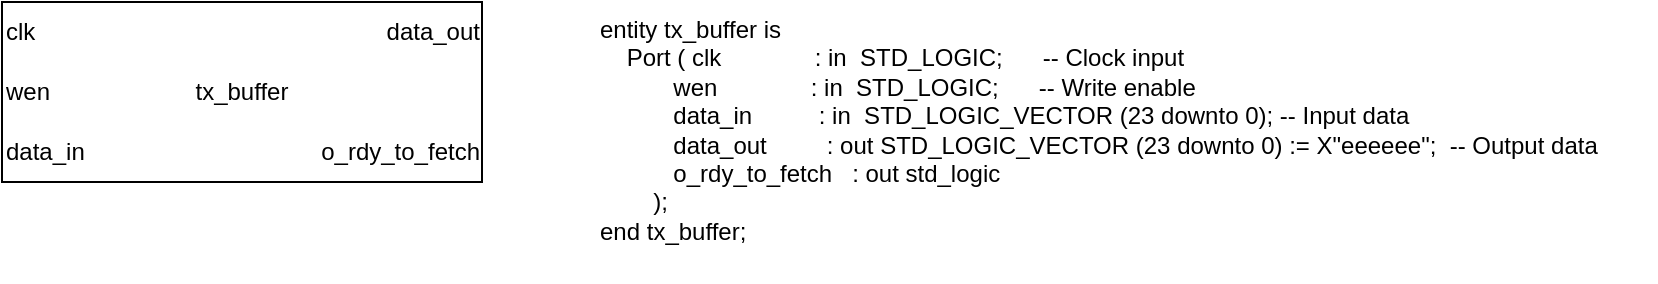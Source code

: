<mxfile version="21.2.8" type="device">
  <diagram name="Seite-1" id="1DdBGCkQfgjVxy8bUu3-">
    <mxGraphModel dx="876" dy="544" grid="1" gridSize="10" guides="1" tooltips="1" connect="1" arrows="1" fold="1" page="1" pageScale="1" pageWidth="827" pageHeight="1169" math="0" shadow="0">
      <root>
        <mxCell id="0" />
        <mxCell id="1" parent="0" />
        <mxCell id="PRSGPCVL4vfsCmMcpQX3-1" value="entity tx_buffer is&#xa;    Port ( clk              : in  STD_LOGIC;      -- Clock input&#xa;           wen              : in  STD_LOGIC;      -- Write enable&#xa;           data_in          : in  STD_LOGIC_VECTOR (23 downto 0); -- Input data&#xa;           data_out         : out STD_LOGIC_VECTOR (23 downto 0) := X&quot;eeeeee&quot;;  -- Output data&#xa;           o_rdy_to_fetch   : out std_logic&#xa;        );&#xa;end tx_buffer;" style="text;whiteSpace=wrap;html=1;" vertex="1" parent="1">
          <mxGeometry x="297" width="530" height="140" as="geometry" />
        </mxCell>
        <mxCell id="PRSGPCVL4vfsCmMcpQX3-2" value="" style="rounded=0;whiteSpace=wrap;html=1;" vertex="1" parent="1">
          <mxGeometry width="240" height="90" as="geometry" />
        </mxCell>
        <mxCell id="PRSGPCVL4vfsCmMcpQX3-3" value="clk" style="text;html=1;align=left;verticalAlign=middle;resizable=0;points=[];autosize=1;strokeColor=none;fillColor=none;" vertex="1" parent="1">
          <mxGeometry width="40" height="30" as="geometry" />
        </mxCell>
        <mxCell id="PRSGPCVL4vfsCmMcpQX3-4" value="wen" style="text;html=1;align=left;verticalAlign=middle;resizable=0;points=[];autosize=1;strokeColor=none;fillColor=none;" vertex="1" parent="1">
          <mxGeometry y="30" width="50" height="30" as="geometry" />
        </mxCell>
        <mxCell id="PRSGPCVL4vfsCmMcpQX3-5" value="data_in" style="text;html=1;align=left;verticalAlign=middle;resizable=0;points=[];autosize=1;strokeColor=none;fillColor=none;" vertex="1" parent="1">
          <mxGeometry y="60" width="60" height="30" as="geometry" />
        </mxCell>
        <mxCell id="PRSGPCVL4vfsCmMcpQX3-6" value="data_out" style="text;html=1;align=right;verticalAlign=middle;resizable=0;points=[];autosize=1;strokeColor=none;fillColor=none;" vertex="1" parent="1">
          <mxGeometry x="170" width="70" height="30" as="geometry" />
        </mxCell>
        <mxCell id="PRSGPCVL4vfsCmMcpQX3-8" value="o_rdy_to_fetch" style="text;html=1;align=right;verticalAlign=middle;resizable=0;points=[];autosize=1;strokeColor=none;fillColor=none;" vertex="1" parent="1">
          <mxGeometry x="140" y="60" width="100" height="30" as="geometry" />
        </mxCell>
        <mxCell id="PRSGPCVL4vfsCmMcpQX3-9" value="tx_buffer" style="text;html=1;strokeColor=none;fillColor=none;align=center;verticalAlign=middle;whiteSpace=wrap;rounded=0;" vertex="1" parent="1">
          <mxGeometry x="90" y="30" width="60" height="30" as="geometry" />
        </mxCell>
      </root>
    </mxGraphModel>
  </diagram>
</mxfile>

